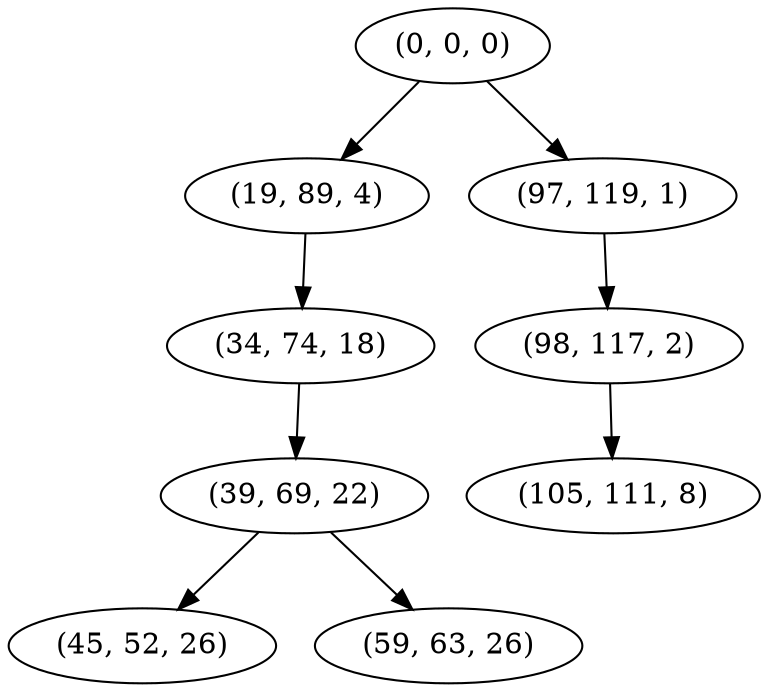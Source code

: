 digraph tree {
    "(0, 0, 0)";
    "(19, 89, 4)";
    "(34, 74, 18)";
    "(39, 69, 22)";
    "(45, 52, 26)";
    "(59, 63, 26)";
    "(97, 119, 1)";
    "(98, 117, 2)";
    "(105, 111, 8)";
    "(0, 0, 0)" -> "(19, 89, 4)";
    "(0, 0, 0)" -> "(97, 119, 1)";
    "(19, 89, 4)" -> "(34, 74, 18)";
    "(34, 74, 18)" -> "(39, 69, 22)";
    "(39, 69, 22)" -> "(45, 52, 26)";
    "(39, 69, 22)" -> "(59, 63, 26)";
    "(97, 119, 1)" -> "(98, 117, 2)";
    "(98, 117, 2)" -> "(105, 111, 8)";
}
